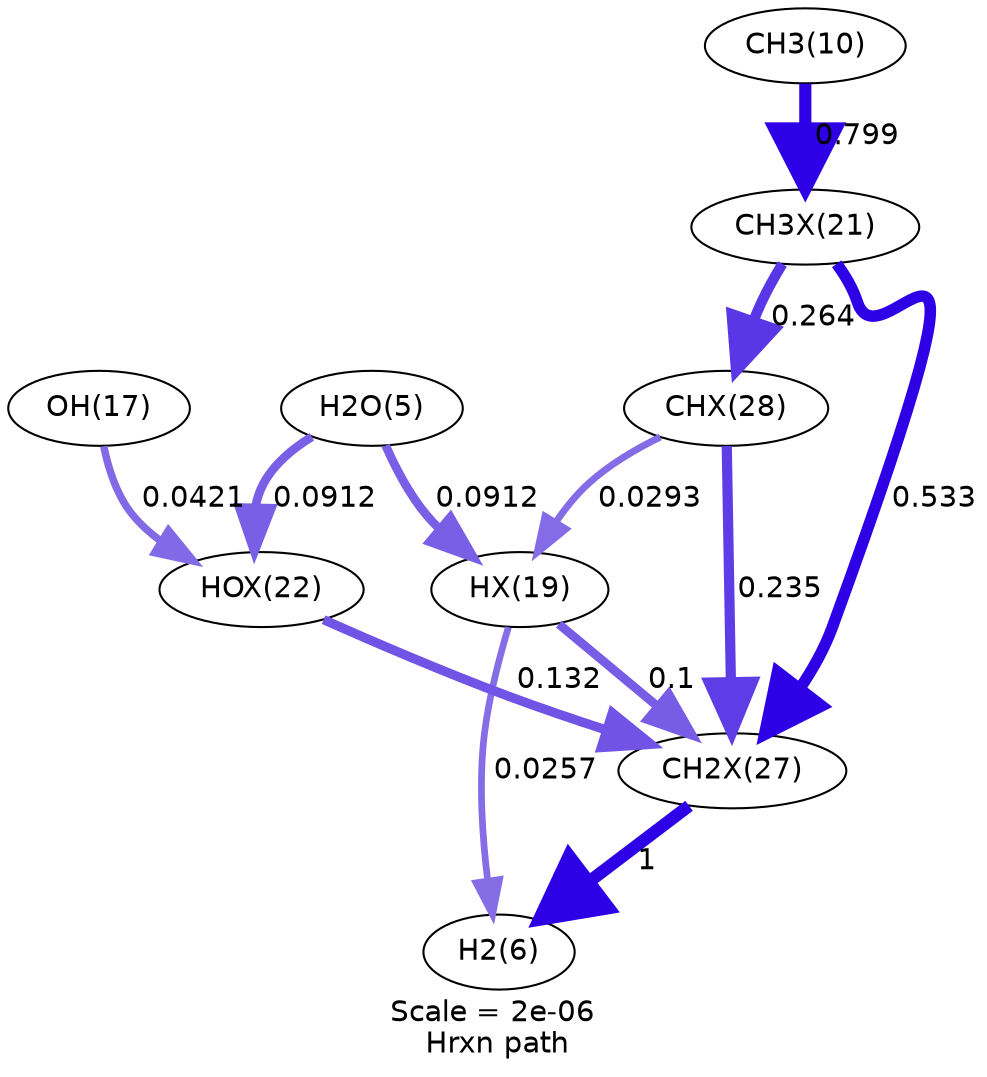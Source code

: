 digraph reaction_paths {
center=1;
s23 -> s7[fontname="Helvetica", penwidth=3.24, arrowsize=1.62, color="0.7, 0.526, 0.9"
, label=" 0.0257"];
s31 -> s7[fontname="Helvetica", penwidth=6, arrowsize=3, color="0.7, 1.5, 0.9"
, label=" 1"];
s6 -> s23[fontname="Helvetica", penwidth=4.19, arrowsize=2.1, color="0.7, 0.591, 0.9"
, label=" 0.0912"];
s23 -> s31[fontname="Helvetica", penwidth=4.26, arrowsize=2.13, color="0.7, 0.6, 0.9"
, label=" 0.1"];
s32 -> s23[fontname="Helvetica", penwidth=3.33, arrowsize=1.67, color="0.7, 0.529, 0.9"
, label=" 0.0293"];
s6 -> s26[fontname="Helvetica", penwidth=4.19, arrowsize=2.1, color="0.7, 0.591, 0.9"
, label=" 0.0912"];
s18 -> s26[fontname="Helvetica", penwidth=3.61, arrowsize=1.8, color="0.7, 0.542, 0.9"
, label=" 0.0421"];
s26 -> s31[fontname="Helvetica", penwidth=4.47, arrowsize=2.23, color="0.7, 0.632, 0.9"
, label=" 0.132"];
s11 -> s25[fontname="Helvetica", penwidth=5.83, arrowsize=2.92, color="0.7, 1.3, 0.9"
, label=" 0.799"];
s25 -> s31[fontname="Helvetica", penwidth=5.53, arrowsize=2.76, color="0.7, 1.03, 0.9"
, label=" 0.533"];
s25 -> s32[fontname="Helvetica", penwidth=4.99, arrowsize=2.5, color="0.7, 0.764, 0.9"
, label=" 0.264"];
s32 -> s31[fontname="Helvetica", penwidth=4.91, arrowsize=2.45, color="0.7, 0.735, 0.9"
, label=" 0.235"];
s6 [ fontname="Helvetica", label="H2O(5)"];
s7 [ fontname="Helvetica", label="H2(6)"];
s11 [ fontname="Helvetica", label="CH3(10)"];
s18 [ fontname="Helvetica", label="OH(17)"];
s23 [ fontname="Helvetica", label="HX(19)"];
s25 [ fontname="Helvetica", label="CH3X(21)"];
s26 [ fontname="Helvetica", label="HOX(22)"];
s31 [ fontname="Helvetica", label="CH2X(27)"];
s32 [ fontname="Helvetica", label="CHX(28)"];
 label = "Scale = 2e-06\l Hrxn path";
 fontname = "Helvetica";
}
